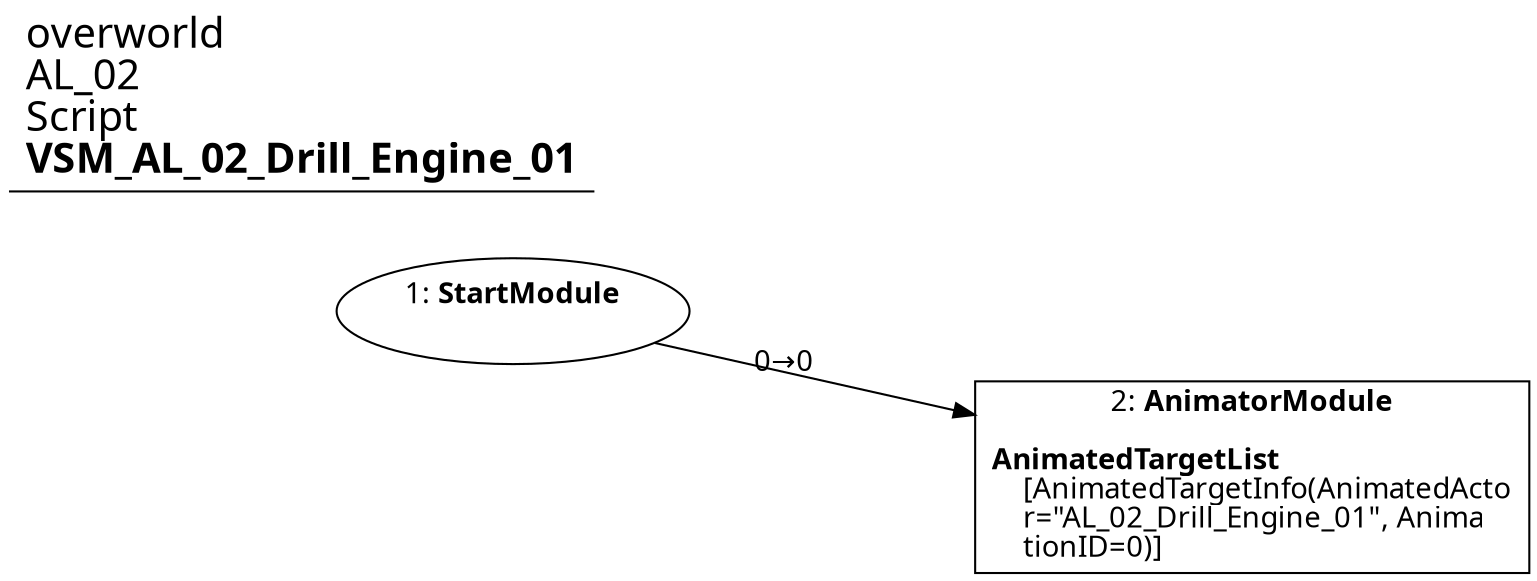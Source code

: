 digraph {
    layout = fdp;
    overlap = prism;
    sep = "+16";
    splines = spline;

    node [ shape = box ];

    graph [ fontname = "Segoe UI" ];
    node [ fontname = "Segoe UI" ];
    edge [ fontname = "Segoe UI" ];

    1 [ label = <1: <b>StartModule</b><br/><br/>> ];
    1 [ shape = oval ]
    1 [ pos = "0.097,-0.163!" ];
    1 -> 2 [ label = "0→0" ];

    2 [ label = <2: <b>AnimatorModule</b><br/><br/><b>AnimatedTargetList</b><br align="left"/>    [AnimatedTargetInfo(AnimatedActo<br align="left"/>    r=&quot;AL_02_Drill_Engine_01&quot;, Anima<br align="left"/>    tionID=0)]<br align="left"/>> ];
    2 [ pos = "0.381,-0.254!" ];

    title [ pos = "0.096,-0.162!" ];
    title [ shape = underline ];
    title [ label = <<font point-size="20">overworld<br align="left"/>AL_02<br align="left"/>Script<br align="left"/><b>VSM_AL_02_Drill_Engine_01</b><br align="left"/></font>> ];
}

